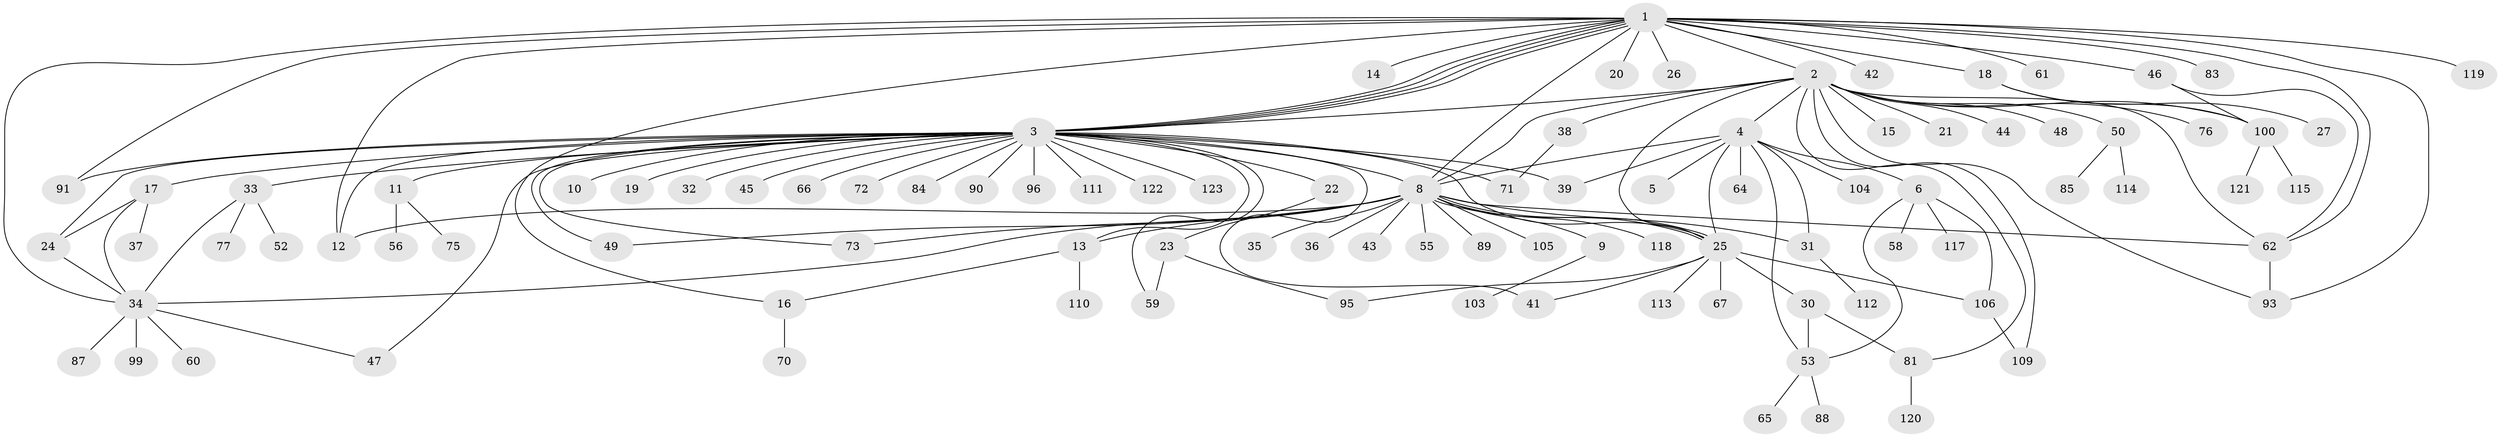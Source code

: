 // original degree distribution, {22: 0.016129032258064516, 15: 0.008064516129032258, 20: 0.008064516129032258, 11: 0.016129032258064516, 1: 0.5483870967741935, 5: 0.04838709677419355, 19: 0.008064516129032258, 3: 0.11290322580645161, 4: 0.04838709677419355, 2: 0.1774193548387097, 10: 0.008064516129032258}
// Generated by graph-tools (version 1.1) at 2025/41/03/06/25 10:41:50]
// undirected, 98 vertices, 139 edges
graph export_dot {
graph [start="1"]
  node [color=gray90,style=filled];
  1 [super="+51"];
  2 [super="+40"];
  3 [super="+7"];
  4 [super="+57"];
  5;
  6 [super="+29"];
  8 [super="+94"];
  9 [super="+101"];
  10;
  11 [super="+78"];
  12 [super="+97"];
  13 [super="+92"];
  14;
  15;
  16 [super="+107"];
  17 [super="+82"];
  18;
  19;
  20;
  21;
  22;
  23 [super="+74"];
  24 [super="+124"];
  25 [super="+28"];
  26;
  27;
  30;
  31 [super="+79"];
  32;
  33;
  34 [super="+86"];
  35;
  36;
  37;
  38 [super="+108"];
  39;
  41 [super="+54"];
  42;
  43 [super="+69"];
  44;
  45;
  46;
  47;
  48;
  49;
  50 [super="+80"];
  52;
  53 [super="+63"];
  55;
  56;
  58;
  59 [super="+68"];
  60;
  61;
  62 [super="+98"];
  64;
  65;
  66;
  67;
  70;
  71;
  72;
  73;
  75;
  76;
  77;
  81;
  83;
  84;
  85;
  87;
  88;
  89;
  90;
  91;
  93;
  95;
  96;
  99 [super="+116"];
  100 [super="+102"];
  103;
  104;
  105;
  106;
  109;
  110;
  111;
  112;
  113;
  114;
  115;
  117;
  118;
  119;
  120;
  121;
  122;
  123;
  1 -- 2 [weight=2];
  1 -- 3;
  1 -- 3;
  1 -- 3;
  1 -- 3;
  1 -- 8;
  1 -- 14;
  1 -- 16;
  1 -- 18;
  1 -- 20;
  1 -- 26;
  1 -- 34;
  1 -- 42;
  1 -- 46;
  1 -- 61;
  1 -- 62;
  1 -- 83;
  1 -- 91;
  1 -- 119;
  1 -- 93;
  1 -- 12;
  2 -- 3;
  2 -- 4;
  2 -- 8;
  2 -- 15;
  2 -- 21;
  2 -- 25;
  2 -- 38;
  2 -- 44;
  2 -- 62;
  2 -- 76;
  2 -- 81;
  2 -- 93;
  2 -- 100;
  2 -- 48;
  2 -- 50;
  2 -- 109;
  3 -- 8;
  3 -- 10;
  3 -- 12;
  3 -- 13;
  3 -- 17;
  3 -- 49;
  3 -- 71;
  3 -- 72;
  3 -- 84;
  3 -- 90;
  3 -- 111;
  3 -- 122;
  3 -- 66;
  3 -- 73;
  3 -- 11;
  3 -- 19;
  3 -- 22;
  3 -- 24;
  3 -- 25;
  3 -- 91;
  3 -- 32;
  3 -- 33;
  3 -- 96;
  3 -- 39;
  3 -- 59;
  3 -- 45;
  3 -- 47;
  3 -- 123;
  3 -- 41 [weight=2];
  4 -- 5;
  4 -- 6 [weight=2];
  4 -- 8;
  4 -- 39;
  4 -- 53;
  4 -- 64;
  4 -- 104;
  4 -- 25;
  4 -- 31;
  6 -- 58;
  6 -- 106;
  6 -- 117;
  6 -- 53;
  8 -- 9;
  8 -- 12;
  8 -- 13;
  8 -- 25;
  8 -- 25;
  8 -- 31;
  8 -- 34;
  8 -- 35;
  8 -- 36;
  8 -- 43;
  8 -- 49;
  8 -- 55;
  8 -- 62;
  8 -- 73;
  8 -- 89;
  8 -- 105;
  8 -- 118;
  9 -- 103;
  11 -- 56;
  11 -- 75;
  13 -- 16;
  13 -- 110;
  16 -- 70;
  17 -- 24;
  17 -- 34;
  17 -- 37;
  18 -- 27;
  18 -- 100;
  22 -- 23;
  23 -- 59;
  23 -- 95;
  24 -- 34;
  25 -- 30;
  25 -- 41;
  25 -- 95;
  25 -- 106;
  25 -- 113;
  25 -- 67;
  30 -- 53;
  30 -- 81;
  31 -- 112;
  33 -- 34;
  33 -- 52;
  33 -- 77;
  34 -- 47;
  34 -- 60;
  34 -- 87;
  34 -- 99;
  38 -- 71;
  46 -- 100;
  46 -- 62;
  50 -- 85;
  50 -- 114;
  53 -- 65;
  53 -- 88;
  62 -- 93;
  81 -- 120;
  100 -- 121;
  100 -- 115;
  106 -- 109;
}
